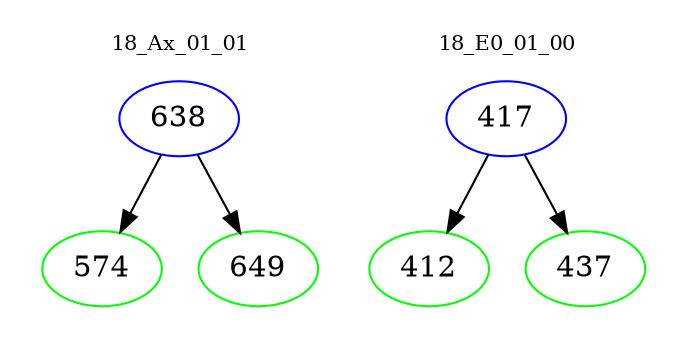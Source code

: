 digraph{
subgraph cluster_0 {
color = white
label = "18_Ax_01_01";
fontsize=10;
T0_638 [label="638", color="blue"]
T0_638 -> T0_574 [color="black"]
T0_574 [label="574", color="green"]
T0_638 -> T0_649 [color="black"]
T0_649 [label="649", color="green"]
}
subgraph cluster_1 {
color = white
label = "18_E0_01_00";
fontsize=10;
T1_417 [label="417", color="blue"]
T1_417 -> T1_412 [color="black"]
T1_412 [label="412", color="green"]
T1_417 -> T1_437 [color="black"]
T1_437 [label="437", color="green"]
}
}
